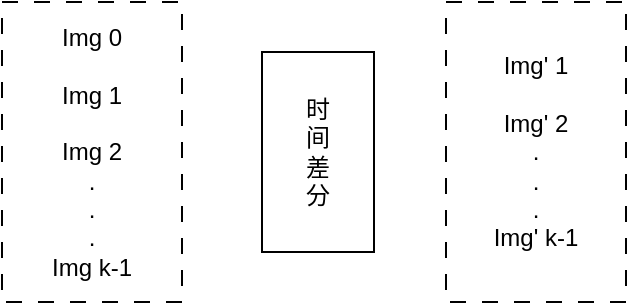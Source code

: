 <mxfile version="21.1.1" type="github">
  <diagram name="第 1 页" id="PiPokklhCkE811HuMij5">
    <mxGraphModel dx="1050" dy="548" grid="1" gridSize="10" guides="1" tooltips="1" connect="1" arrows="1" fold="1" page="1" pageScale="1" pageWidth="827" pageHeight="1169" math="0" shadow="0">
      <root>
        <mxCell id="0" />
        <mxCell id="1" parent="0" />
        <mxCell id="Mir_E7Igg_2pSfrO82Oi-1" value="Img 0&lt;br&gt;&lt;br&gt;Img 1&lt;br&gt;&lt;br&gt;Img 2&lt;br&gt;.&lt;br&gt;.&lt;br&gt;.&lt;br&gt;Img k-1" style="rounded=0;whiteSpace=wrap;html=1;dashed=1;dashPattern=8 8;" vertex="1" parent="1">
          <mxGeometry x="160" y="80" width="90" height="150" as="geometry" />
        </mxCell>
        <mxCell id="Mir_E7Igg_2pSfrO82Oi-2" value="时&lt;br&gt;间&lt;br&gt;差&lt;br&gt;分" style="rounded=0;whiteSpace=wrap;html=1;" vertex="1" parent="1">
          <mxGeometry x="290" y="105" width="56" height="100" as="geometry" />
        </mxCell>
        <mxCell id="Mir_E7Igg_2pSfrO82Oi-3" value="Img&#39; 1&lt;br&gt;&lt;br&gt;Img&#39; 2&lt;br&gt;.&lt;br&gt;.&lt;br&gt;.&lt;br&gt;Img&#39; k-1" style="rounded=0;whiteSpace=wrap;html=1;dashed=1;dashPattern=8 8;" vertex="1" parent="1">
          <mxGeometry x="382" y="80" width="90" height="150" as="geometry" />
        </mxCell>
      </root>
    </mxGraphModel>
  </diagram>
</mxfile>
